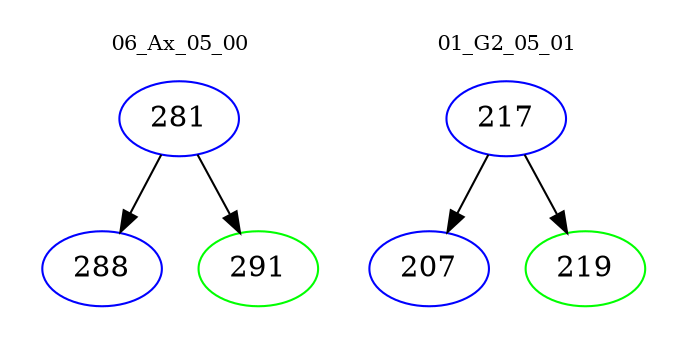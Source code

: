 digraph{
subgraph cluster_0 {
color = white
label = "06_Ax_05_00";
fontsize=10;
T0_281 [label="281", color="blue"]
T0_281 -> T0_288 [color="black"]
T0_288 [label="288", color="blue"]
T0_281 -> T0_291 [color="black"]
T0_291 [label="291", color="green"]
}
subgraph cluster_1 {
color = white
label = "01_G2_05_01";
fontsize=10;
T1_217 [label="217", color="blue"]
T1_217 -> T1_207 [color="black"]
T1_207 [label="207", color="blue"]
T1_217 -> T1_219 [color="black"]
T1_219 [label="219", color="green"]
}
}
